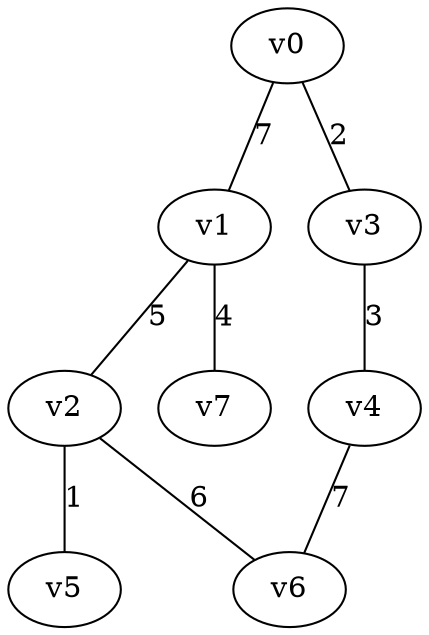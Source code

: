 // THIS IS COMMENT: example undirected graph with edge weight
graph gn8 {
        v0 -- v1 [label = "7"];
        v0 -- v3 [label = "2"];
        v1 -- v2 [label = "5"];
        v1 -- v7 [label = "4"];
        v3 -- v4 [label = "3"];
        v2 -- v5 [label = "1"];
        v2 -- v6 [label = "6"];
        v4 -- v6 [label = "7"];
}
// from v4 to v0
